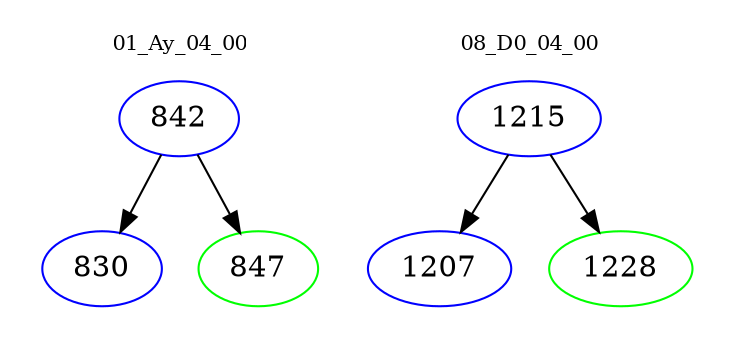 digraph{
subgraph cluster_0 {
color = white
label = "01_Ay_04_00";
fontsize=10;
T0_842 [label="842", color="blue"]
T0_842 -> T0_830 [color="black"]
T0_830 [label="830", color="blue"]
T0_842 -> T0_847 [color="black"]
T0_847 [label="847", color="green"]
}
subgraph cluster_1 {
color = white
label = "08_D0_04_00";
fontsize=10;
T1_1215 [label="1215", color="blue"]
T1_1215 -> T1_1207 [color="black"]
T1_1207 [label="1207", color="blue"]
T1_1215 -> T1_1228 [color="black"]
T1_1228 [label="1228", color="green"]
}
}
